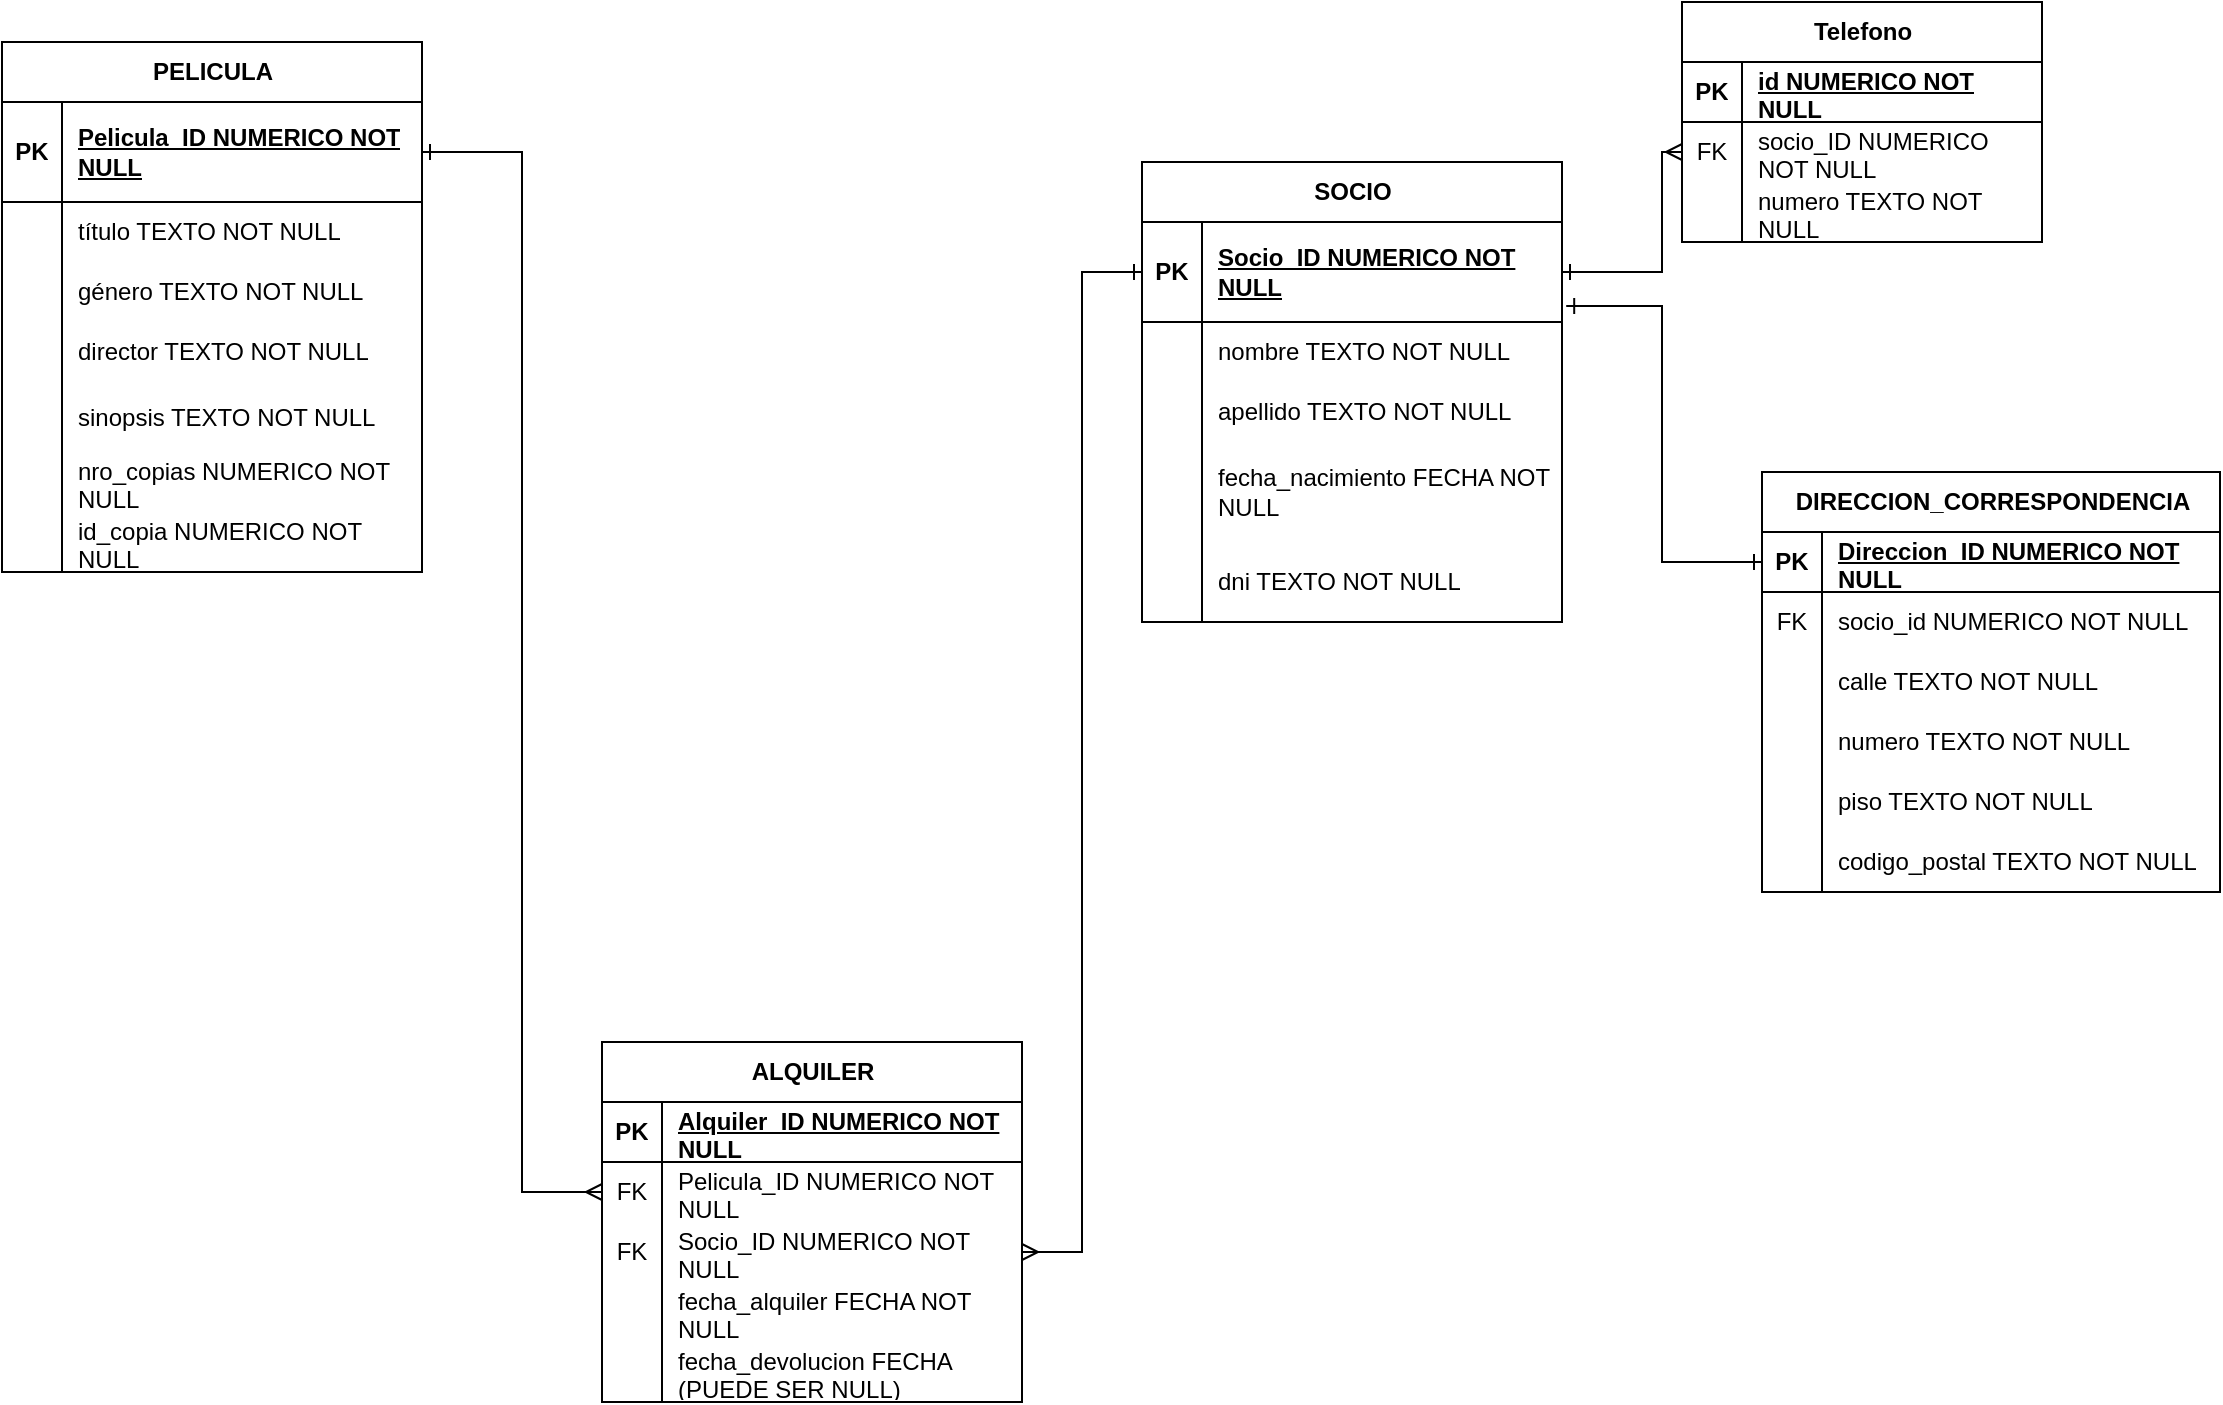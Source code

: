 <mxfile version="23.1.5" type="google">
  <diagram name="Página-1" id="sHfOKTye33OcUc7atLkc">
    <mxGraphModel grid="1" page="1" gridSize="10" guides="1" tooltips="1" connect="1" arrows="1" fold="1" pageScale="1" pageWidth="827" pageHeight="1169" math="0" shadow="0">
      <root>
        <mxCell id="0" />
        <mxCell id="1" parent="0" />
        <mxCell id="dvkIFxIQVUFrMPm3LNVG-73" value="Telefono" style="shape=table;startSize=30;container=1;collapsible=1;childLayout=tableLayout;fixedRows=1;rowLines=0;fontStyle=1;align=center;resizeLast=1;html=1;" vertex="1" parent="1">
          <mxGeometry x="920" y="140" width="180" height="120" as="geometry" />
        </mxCell>
        <mxCell id="dvkIFxIQVUFrMPm3LNVG-74" value="" style="shape=tableRow;horizontal=0;startSize=0;swimlaneHead=0;swimlaneBody=0;fillColor=none;collapsible=0;dropTarget=0;points=[[0,0.5],[1,0.5]];portConstraint=eastwest;top=0;left=0;right=0;bottom=1;" vertex="1" parent="dvkIFxIQVUFrMPm3LNVG-73">
          <mxGeometry y="30" width="180" height="30" as="geometry" />
        </mxCell>
        <mxCell id="dvkIFxIQVUFrMPm3LNVG-75" value="PK" style="shape=partialRectangle;connectable=0;fillColor=none;top=0;left=0;bottom=0;right=0;fontStyle=1;overflow=hidden;whiteSpace=wrap;html=1;" vertex="1" parent="dvkIFxIQVUFrMPm3LNVG-74">
          <mxGeometry width="30" height="30" as="geometry">
            <mxRectangle width="30" height="30" as="alternateBounds" />
          </mxGeometry>
        </mxCell>
        <mxCell id="dvkIFxIQVUFrMPm3LNVG-76" value="id NUMERICO NOT NULL" style="shape=partialRectangle;connectable=0;fillColor=none;top=0;left=0;bottom=0;right=0;align=left;spacingLeft=6;fontStyle=5;overflow=hidden;whiteSpace=wrap;html=1;" vertex="1" parent="dvkIFxIQVUFrMPm3LNVG-74">
          <mxGeometry x="30" width="150" height="30" as="geometry">
            <mxRectangle width="150" height="30" as="alternateBounds" />
          </mxGeometry>
        </mxCell>
        <mxCell id="dvkIFxIQVUFrMPm3LNVG-77" value="" style="shape=tableRow;horizontal=0;startSize=0;swimlaneHead=0;swimlaneBody=0;fillColor=none;collapsible=0;dropTarget=0;points=[[0,0.5],[1,0.5]];portConstraint=eastwest;top=0;left=0;right=0;bottom=0;" vertex="1" parent="dvkIFxIQVUFrMPm3LNVG-73">
          <mxGeometry y="60" width="180" height="30" as="geometry" />
        </mxCell>
        <mxCell id="dvkIFxIQVUFrMPm3LNVG-78" value="FK" style="shape=partialRectangle;connectable=0;fillColor=none;top=0;left=0;bottom=0;right=0;editable=1;overflow=hidden;whiteSpace=wrap;html=1;" vertex="1" parent="dvkIFxIQVUFrMPm3LNVG-77">
          <mxGeometry width="30" height="30" as="geometry">
            <mxRectangle width="30" height="30" as="alternateBounds" />
          </mxGeometry>
        </mxCell>
        <mxCell id="dvkIFxIQVUFrMPm3LNVG-79" value="socio_ID NUMERICO NOT NULL" style="shape=partialRectangle;connectable=0;fillColor=none;top=0;left=0;bottom=0;right=0;align=left;spacingLeft=6;overflow=hidden;whiteSpace=wrap;html=1;" vertex="1" parent="dvkIFxIQVUFrMPm3LNVG-77">
          <mxGeometry x="30" width="150" height="30" as="geometry">
            <mxRectangle width="150" height="30" as="alternateBounds" />
          </mxGeometry>
        </mxCell>
        <mxCell id="dvkIFxIQVUFrMPm3LNVG-80" value="" style="shape=tableRow;horizontal=0;startSize=0;swimlaneHead=0;swimlaneBody=0;fillColor=none;collapsible=0;dropTarget=0;points=[[0,0.5],[1,0.5]];portConstraint=eastwest;top=0;left=0;right=0;bottom=0;" vertex="1" parent="dvkIFxIQVUFrMPm3LNVG-73">
          <mxGeometry y="90" width="180" height="30" as="geometry" />
        </mxCell>
        <mxCell id="dvkIFxIQVUFrMPm3LNVG-81" value="" style="shape=partialRectangle;connectable=0;fillColor=none;top=0;left=0;bottom=0;right=0;editable=1;overflow=hidden;whiteSpace=wrap;html=1;" vertex="1" parent="dvkIFxIQVUFrMPm3LNVG-80">
          <mxGeometry width="30" height="30" as="geometry">
            <mxRectangle width="30" height="30" as="alternateBounds" />
          </mxGeometry>
        </mxCell>
        <mxCell id="dvkIFxIQVUFrMPm3LNVG-82" value="numero TEXTO NOT NULL" style="shape=partialRectangle;connectable=0;fillColor=none;top=0;left=0;bottom=0;right=0;align=left;spacingLeft=6;overflow=hidden;whiteSpace=wrap;html=1;" vertex="1" parent="dvkIFxIQVUFrMPm3LNVG-80">
          <mxGeometry x="30" width="150" height="30" as="geometry">
            <mxRectangle width="150" height="30" as="alternateBounds" />
          </mxGeometry>
        </mxCell>
        <mxCell id="dvkIFxIQVUFrMPm3LNVG-128" value="SOCIO" style="shape=table;startSize=30;container=1;collapsible=1;childLayout=tableLayout;fixedRows=1;rowLines=0;fontStyle=1;align=center;resizeLast=1;html=1;" vertex="1" parent="1">
          <mxGeometry x="650" y="220" width="210" height="230" as="geometry" />
        </mxCell>
        <mxCell id="dvkIFxIQVUFrMPm3LNVG-129" value="" style="shape=tableRow;horizontal=0;startSize=0;swimlaneHead=0;swimlaneBody=0;fillColor=none;collapsible=0;dropTarget=0;points=[[0,0.5],[1,0.5]];portConstraint=eastwest;top=0;left=0;right=0;bottom=1;" vertex="1" parent="dvkIFxIQVUFrMPm3LNVG-128">
          <mxGeometry y="30" width="210" height="50" as="geometry" />
        </mxCell>
        <mxCell id="dvkIFxIQVUFrMPm3LNVG-130" value="PK" style="shape=partialRectangle;connectable=0;fillColor=none;top=0;left=0;bottom=0;right=0;fontStyle=1;overflow=hidden;whiteSpace=wrap;html=1;" vertex="1" parent="dvkIFxIQVUFrMPm3LNVG-129">
          <mxGeometry width="30" height="50" as="geometry">
            <mxRectangle width="30" height="50" as="alternateBounds" />
          </mxGeometry>
        </mxCell>
        <mxCell id="dvkIFxIQVUFrMPm3LNVG-131" value="Socio_ID NUMERICO NOT NULL" style="shape=partialRectangle;connectable=0;fillColor=none;top=0;left=0;bottom=0;right=0;align=left;spacingLeft=6;fontStyle=5;overflow=hidden;whiteSpace=wrap;html=1;" vertex="1" parent="dvkIFxIQVUFrMPm3LNVG-129">
          <mxGeometry x="30" width="180" height="50" as="geometry">
            <mxRectangle width="180" height="50" as="alternateBounds" />
          </mxGeometry>
        </mxCell>
        <mxCell id="dvkIFxIQVUFrMPm3LNVG-132" value="" style="shape=tableRow;horizontal=0;startSize=0;swimlaneHead=0;swimlaneBody=0;fillColor=none;collapsible=0;dropTarget=0;points=[[0,0.5],[1,0.5]];portConstraint=eastwest;top=0;left=0;right=0;bottom=0;" vertex="1" parent="dvkIFxIQVUFrMPm3LNVG-128">
          <mxGeometry y="80" width="210" height="30" as="geometry" />
        </mxCell>
        <mxCell id="dvkIFxIQVUFrMPm3LNVG-133" value="" style="shape=partialRectangle;connectable=0;fillColor=none;top=0;left=0;bottom=0;right=0;editable=1;overflow=hidden;whiteSpace=wrap;html=1;" vertex="1" parent="dvkIFxIQVUFrMPm3LNVG-132">
          <mxGeometry width="30" height="30" as="geometry">
            <mxRectangle width="30" height="30" as="alternateBounds" />
          </mxGeometry>
        </mxCell>
        <mxCell id="dvkIFxIQVUFrMPm3LNVG-134" value="nombre TEXTO NOT NULL" style="shape=partialRectangle;connectable=0;fillColor=none;top=0;left=0;bottom=0;right=0;align=left;spacingLeft=6;overflow=hidden;whiteSpace=wrap;html=1;" vertex="1" parent="dvkIFxIQVUFrMPm3LNVG-132">
          <mxGeometry x="30" width="180" height="30" as="geometry">
            <mxRectangle width="180" height="30" as="alternateBounds" />
          </mxGeometry>
        </mxCell>
        <mxCell id="dvkIFxIQVUFrMPm3LNVG-135" value="" style="shape=tableRow;horizontal=0;startSize=0;swimlaneHead=0;swimlaneBody=0;fillColor=none;collapsible=0;dropTarget=0;points=[[0,0.5],[1,0.5]];portConstraint=eastwest;top=0;left=0;right=0;bottom=0;" vertex="1" parent="dvkIFxIQVUFrMPm3LNVG-128">
          <mxGeometry y="110" width="210" height="30" as="geometry" />
        </mxCell>
        <mxCell id="dvkIFxIQVUFrMPm3LNVG-136" value="" style="shape=partialRectangle;connectable=0;fillColor=none;top=0;left=0;bottom=0;right=0;editable=1;overflow=hidden;whiteSpace=wrap;html=1;" vertex="1" parent="dvkIFxIQVUFrMPm3LNVG-135">
          <mxGeometry width="30" height="30" as="geometry">
            <mxRectangle width="30" height="30" as="alternateBounds" />
          </mxGeometry>
        </mxCell>
        <mxCell id="dvkIFxIQVUFrMPm3LNVG-137" value="apellido TEXTO NOT NULL" style="shape=partialRectangle;connectable=0;fillColor=none;top=0;left=0;bottom=0;right=0;align=left;spacingLeft=6;overflow=hidden;whiteSpace=wrap;html=1;" vertex="1" parent="dvkIFxIQVUFrMPm3LNVG-135">
          <mxGeometry x="30" width="180" height="30" as="geometry">
            <mxRectangle width="180" height="30" as="alternateBounds" />
          </mxGeometry>
        </mxCell>
        <mxCell id="dvkIFxIQVUFrMPm3LNVG-138" value="" style="shape=tableRow;horizontal=0;startSize=0;swimlaneHead=0;swimlaneBody=0;fillColor=none;collapsible=0;dropTarget=0;points=[[0,0.5],[1,0.5]];portConstraint=eastwest;top=0;left=0;right=0;bottom=0;" vertex="1" parent="dvkIFxIQVUFrMPm3LNVG-128">
          <mxGeometry y="140" width="210" height="50" as="geometry" />
        </mxCell>
        <mxCell id="dvkIFxIQVUFrMPm3LNVG-139" value="" style="shape=partialRectangle;connectable=0;fillColor=none;top=0;left=0;bottom=0;right=0;editable=1;overflow=hidden;whiteSpace=wrap;html=1;" vertex="1" parent="dvkIFxIQVUFrMPm3LNVG-138">
          <mxGeometry width="30" height="50" as="geometry">
            <mxRectangle width="30" height="50" as="alternateBounds" />
          </mxGeometry>
        </mxCell>
        <mxCell id="dvkIFxIQVUFrMPm3LNVG-140" value="fecha_nacimiento FECHA NOT NULL" style="shape=partialRectangle;connectable=0;fillColor=none;top=0;left=0;bottom=0;right=0;align=left;spacingLeft=6;overflow=hidden;whiteSpace=wrap;html=1;" vertex="1" parent="dvkIFxIQVUFrMPm3LNVG-138">
          <mxGeometry x="30" width="180" height="50" as="geometry">
            <mxRectangle width="180" height="50" as="alternateBounds" />
          </mxGeometry>
        </mxCell>
        <mxCell id="dvkIFxIQVUFrMPm3LNVG-141" value="" style="shape=tableRow;horizontal=0;startSize=0;swimlaneHead=0;swimlaneBody=0;fillColor=none;collapsible=0;dropTarget=0;points=[[0,0.5],[1,0.5]];portConstraint=eastwest;top=0;left=0;right=0;bottom=0;" vertex="1" parent="dvkIFxIQVUFrMPm3LNVG-128">
          <mxGeometry y="190" width="210" height="40" as="geometry" />
        </mxCell>
        <mxCell id="dvkIFxIQVUFrMPm3LNVG-142" value="" style="shape=partialRectangle;connectable=0;fillColor=none;top=0;left=0;bottom=0;right=0;editable=1;overflow=hidden;whiteSpace=wrap;html=1;" vertex="1" parent="dvkIFxIQVUFrMPm3LNVG-141">
          <mxGeometry width="30" height="40" as="geometry">
            <mxRectangle width="30" height="40" as="alternateBounds" />
          </mxGeometry>
        </mxCell>
        <mxCell id="dvkIFxIQVUFrMPm3LNVG-143" value="dni TEXTO NOT NULL" style="shape=partialRectangle;connectable=0;fillColor=none;top=0;left=0;bottom=0;right=0;align=left;spacingLeft=6;overflow=hidden;whiteSpace=wrap;html=1;" vertex="1" parent="dvkIFxIQVUFrMPm3LNVG-141">
          <mxGeometry x="30" width="180" height="40" as="geometry">
            <mxRectangle width="180" height="40" as="alternateBounds" />
          </mxGeometry>
        </mxCell>
        <mxCell id="s_LYVjc8mj8G8xphVEYH-47" style="edgeStyle=orthogonalEdgeStyle;rounded=0;orthogonalLoop=1;jettySize=auto;html=1;exitX=1;exitY=0.5;exitDx=0;exitDy=0;" edge="1" parent="dvkIFxIQVUFrMPm3LNVG-128" source="dvkIFxIQVUFrMPm3LNVG-129" target="dvkIFxIQVUFrMPm3LNVG-129">
          <mxGeometry relative="1" as="geometry" />
        </mxCell>
        <mxCell id="dvkIFxIQVUFrMPm3LNVG-147" value="PELICULA" style="shape=table;startSize=30;container=1;collapsible=1;childLayout=tableLayout;fixedRows=1;rowLines=0;fontStyle=1;align=center;resizeLast=1;html=1;" vertex="1" parent="1">
          <mxGeometry x="80" y="160" width="210" height="265" as="geometry" />
        </mxCell>
        <mxCell id="dvkIFxIQVUFrMPm3LNVG-148" value="" style="shape=tableRow;horizontal=0;startSize=0;swimlaneHead=0;swimlaneBody=0;fillColor=none;collapsible=0;dropTarget=0;points=[[0,0.5],[1,0.5]];portConstraint=eastwest;top=0;left=0;right=0;bottom=1;" vertex="1" parent="dvkIFxIQVUFrMPm3LNVG-147">
          <mxGeometry y="30" width="210" height="50" as="geometry" />
        </mxCell>
        <mxCell id="dvkIFxIQVUFrMPm3LNVG-149" value="PK" style="shape=partialRectangle;connectable=0;fillColor=none;top=0;left=0;bottom=0;right=0;fontStyle=1;overflow=hidden;whiteSpace=wrap;html=1;" vertex="1" parent="dvkIFxIQVUFrMPm3LNVG-148">
          <mxGeometry width="30" height="50" as="geometry">
            <mxRectangle width="30" height="50" as="alternateBounds" />
          </mxGeometry>
        </mxCell>
        <mxCell id="dvkIFxIQVUFrMPm3LNVG-150" value="Pelicula_ID NUMERICO NOT&lt;br&gt;NULL" style="shape=partialRectangle;connectable=0;fillColor=none;top=0;left=0;bottom=0;right=0;align=left;spacingLeft=6;fontStyle=5;overflow=hidden;whiteSpace=wrap;html=1;" vertex="1" parent="dvkIFxIQVUFrMPm3LNVG-148">
          <mxGeometry x="30" width="180" height="50" as="geometry">
            <mxRectangle width="180" height="50" as="alternateBounds" />
          </mxGeometry>
        </mxCell>
        <mxCell id="dvkIFxIQVUFrMPm3LNVG-151" value="" style="shape=tableRow;horizontal=0;startSize=0;swimlaneHead=0;swimlaneBody=0;fillColor=none;collapsible=0;dropTarget=0;points=[[0,0.5],[1,0.5]];portConstraint=eastwest;top=0;left=0;right=0;bottom=0;" vertex="1" parent="dvkIFxIQVUFrMPm3LNVG-147">
          <mxGeometry y="80" width="210" height="30" as="geometry" />
        </mxCell>
        <mxCell id="dvkIFxIQVUFrMPm3LNVG-152" value="" style="shape=partialRectangle;connectable=0;fillColor=none;top=0;left=0;bottom=0;right=0;editable=1;overflow=hidden;whiteSpace=wrap;html=1;" vertex="1" parent="dvkIFxIQVUFrMPm3LNVG-151">
          <mxGeometry width="30" height="30" as="geometry">
            <mxRectangle width="30" height="30" as="alternateBounds" />
          </mxGeometry>
        </mxCell>
        <mxCell id="dvkIFxIQVUFrMPm3LNVG-153" value="título TEXTO NOT NULL" style="shape=partialRectangle;connectable=0;fillColor=none;top=0;left=0;bottom=0;right=0;align=left;spacingLeft=6;overflow=hidden;whiteSpace=wrap;html=1;" vertex="1" parent="dvkIFxIQVUFrMPm3LNVG-151">
          <mxGeometry x="30" width="180" height="30" as="geometry">
            <mxRectangle width="180" height="30" as="alternateBounds" />
          </mxGeometry>
        </mxCell>
        <mxCell id="dvkIFxIQVUFrMPm3LNVG-154" value="" style="shape=tableRow;horizontal=0;startSize=0;swimlaneHead=0;swimlaneBody=0;fillColor=none;collapsible=0;dropTarget=0;points=[[0,0.5],[1,0.5]];portConstraint=eastwest;top=0;left=0;right=0;bottom=0;" vertex="1" parent="dvkIFxIQVUFrMPm3LNVG-147">
          <mxGeometry y="110" width="210" height="30" as="geometry" />
        </mxCell>
        <mxCell id="dvkIFxIQVUFrMPm3LNVG-155" value="" style="shape=partialRectangle;connectable=0;fillColor=none;top=0;left=0;bottom=0;right=0;editable=1;overflow=hidden;whiteSpace=wrap;html=1;" vertex="1" parent="dvkIFxIQVUFrMPm3LNVG-154">
          <mxGeometry width="30" height="30" as="geometry">
            <mxRectangle width="30" height="30" as="alternateBounds" />
          </mxGeometry>
        </mxCell>
        <mxCell id="dvkIFxIQVUFrMPm3LNVG-156" value="género TEXTO NOT NULL" style="shape=partialRectangle;connectable=0;fillColor=none;top=0;left=0;bottom=0;right=0;align=left;spacingLeft=6;overflow=hidden;whiteSpace=wrap;html=1;" vertex="1" parent="dvkIFxIQVUFrMPm3LNVG-154">
          <mxGeometry x="30" width="180" height="30" as="geometry">
            <mxRectangle width="180" height="30" as="alternateBounds" />
          </mxGeometry>
        </mxCell>
        <mxCell id="dvkIFxIQVUFrMPm3LNVG-157" value="" style="shape=tableRow;horizontal=0;startSize=0;swimlaneHead=0;swimlaneBody=0;fillColor=none;collapsible=0;dropTarget=0;points=[[0,0.5],[1,0.5]];portConstraint=eastwest;top=0;left=0;right=0;bottom=0;" vertex="1" parent="dvkIFxIQVUFrMPm3LNVG-147">
          <mxGeometry y="140" width="210" height="30" as="geometry" />
        </mxCell>
        <mxCell id="dvkIFxIQVUFrMPm3LNVG-158" value="" style="shape=partialRectangle;connectable=0;fillColor=none;top=0;left=0;bottom=0;right=0;editable=1;overflow=hidden;whiteSpace=wrap;html=1;" vertex="1" parent="dvkIFxIQVUFrMPm3LNVG-157">
          <mxGeometry width="30" height="30" as="geometry">
            <mxRectangle width="30" height="30" as="alternateBounds" />
          </mxGeometry>
        </mxCell>
        <mxCell id="dvkIFxIQVUFrMPm3LNVG-159" value="director TEXTO NOT NULL" style="shape=partialRectangle;connectable=0;fillColor=none;top=0;left=0;bottom=0;right=0;align=left;spacingLeft=6;overflow=hidden;whiteSpace=wrap;html=1;" vertex="1" parent="dvkIFxIQVUFrMPm3LNVG-157">
          <mxGeometry x="30" width="180" height="30" as="geometry">
            <mxRectangle width="180" height="30" as="alternateBounds" />
          </mxGeometry>
        </mxCell>
        <mxCell id="dvkIFxIQVUFrMPm3LNVG-160" value="" style="shape=tableRow;horizontal=0;startSize=0;swimlaneHead=0;swimlaneBody=0;fillColor=none;collapsible=0;dropTarget=0;points=[[0,0.5],[1,0.5]];portConstraint=eastwest;top=0;left=0;right=0;bottom=0;" vertex="1" parent="dvkIFxIQVUFrMPm3LNVG-147">
          <mxGeometry y="170" width="210" height="35" as="geometry" />
        </mxCell>
        <mxCell id="dvkIFxIQVUFrMPm3LNVG-161" value="" style="shape=partialRectangle;connectable=0;fillColor=none;top=0;left=0;bottom=0;right=0;editable=1;overflow=hidden;whiteSpace=wrap;html=1;" vertex="1" parent="dvkIFxIQVUFrMPm3LNVG-160">
          <mxGeometry width="30" height="35" as="geometry">
            <mxRectangle width="30" height="35" as="alternateBounds" />
          </mxGeometry>
        </mxCell>
        <mxCell id="dvkIFxIQVUFrMPm3LNVG-162" value="sinopsis TEXTO NOT NULL" style="shape=partialRectangle;connectable=0;fillColor=none;top=0;left=0;bottom=0;right=0;align=left;spacingLeft=6;overflow=hidden;whiteSpace=wrap;html=1;" vertex="1" parent="dvkIFxIQVUFrMPm3LNVG-160">
          <mxGeometry x="30" width="180" height="35" as="geometry">
            <mxRectangle width="180" height="35" as="alternateBounds" />
          </mxGeometry>
        </mxCell>
        <mxCell id="s_LYVjc8mj8G8xphVEYH-50" value="" style="shape=tableRow;horizontal=0;startSize=0;swimlaneHead=0;swimlaneBody=0;fillColor=none;collapsible=0;dropTarget=0;points=[[0,0.5],[1,0.5]];portConstraint=eastwest;top=0;left=0;right=0;bottom=0;" vertex="1" parent="dvkIFxIQVUFrMPm3LNVG-147">
          <mxGeometry y="205" width="210" height="30" as="geometry" />
        </mxCell>
        <mxCell id="s_LYVjc8mj8G8xphVEYH-51" value="" style="shape=partialRectangle;connectable=0;fillColor=none;top=0;left=0;bottom=0;right=0;editable=1;overflow=hidden;whiteSpace=wrap;html=1;" vertex="1" parent="s_LYVjc8mj8G8xphVEYH-50">
          <mxGeometry width="30" height="30" as="geometry">
            <mxRectangle width="30" height="30" as="alternateBounds" />
          </mxGeometry>
        </mxCell>
        <mxCell id="s_LYVjc8mj8G8xphVEYH-52" value="nro_copias NUMERICO NOT NULL" style="shape=partialRectangle;connectable=0;fillColor=none;top=0;left=0;bottom=0;right=0;align=left;spacingLeft=6;overflow=hidden;whiteSpace=wrap;html=1;" vertex="1" parent="s_LYVjc8mj8G8xphVEYH-50">
          <mxGeometry x="30" width="180" height="30" as="geometry">
            <mxRectangle width="180" height="30" as="alternateBounds" />
          </mxGeometry>
        </mxCell>
        <mxCell id="KgHy4it8cNjb_mYeTK-8-17" value="" style="shape=tableRow;horizontal=0;startSize=0;swimlaneHead=0;swimlaneBody=0;fillColor=none;collapsible=0;dropTarget=0;points=[[0,0.5],[1,0.5]];portConstraint=eastwest;top=0;left=0;right=0;bottom=0;" vertex="1" parent="dvkIFxIQVUFrMPm3LNVG-147">
          <mxGeometry y="235" width="210" height="30" as="geometry" />
        </mxCell>
        <mxCell id="KgHy4it8cNjb_mYeTK-8-18" value="" style="shape=partialRectangle;connectable=0;fillColor=none;top=0;left=0;bottom=0;right=0;editable=1;overflow=hidden;whiteSpace=wrap;html=1;" vertex="1" parent="KgHy4it8cNjb_mYeTK-8-17">
          <mxGeometry width="30" height="30" as="geometry">
            <mxRectangle width="30" height="30" as="alternateBounds" />
          </mxGeometry>
        </mxCell>
        <mxCell id="KgHy4it8cNjb_mYeTK-8-19" value="id_copia NUMERICO NOT NULL" style="shape=partialRectangle;connectable=0;fillColor=none;top=0;left=0;bottom=0;right=0;align=left;spacingLeft=6;overflow=hidden;whiteSpace=wrap;html=1;" vertex="1" parent="KgHy4it8cNjb_mYeTK-8-17">
          <mxGeometry x="30" width="180" height="30" as="geometry">
            <mxRectangle width="180" height="30" as="alternateBounds" />
          </mxGeometry>
        </mxCell>
        <mxCell id="dvkIFxIQVUFrMPm3LNVG-172" style="edgeStyle=orthogonalEdgeStyle;rounded=0;orthogonalLoop=1;jettySize=auto;html=1;endArrow=ERmany;endFill=0;startArrow=ERone;startFill=0;" edge="1" parent="1" source="dvkIFxIQVUFrMPm3LNVG-129" target="s_LYVjc8mj8G8xphVEYH-73">
          <mxGeometry relative="1" as="geometry">
            <Array as="points">
              <mxPoint x="620" y="275" />
              <mxPoint x="620" y="765" />
            </Array>
            <mxPoint x="680" y="165" as="sourcePoint" />
            <mxPoint x="640" y="760" as="targetPoint" />
          </mxGeometry>
        </mxCell>
        <mxCell id="dvkIFxIQVUFrMPm3LNVG-175" style="edgeStyle=orthogonalEdgeStyle;rounded=0;orthogonalLoop=1;jettySize=auto;html=1;endArrow=ERmany;endFill=0;startArrow=ERone;startFill=0;entryX=0;entryY=0.5;entryDx=0;entryDy=0;" edge="1" parent="1" source="dvkIFxIQVUFrMPm3LNVG-148" target="s_LYVjc8mj8G8xphVEYH-70">
          <mxGeometry relative="1" as="geometry">
            <Array as="points">
              <mxPoint x="340" y="215" />
              <mxPoint x="340" y="735" />
            </Array>
            <mxPoint x="288" y="220" as="sourcePoint" />
            <mxPoint x="370" y="440" as="targetPoint" />
          </mxGeometry>
        </mxCell>
        <mxCell id="dvkIFxIQVUFrMPm3LNVG-176" style="edgeStyle=orthogonalEdgeStyle;rounded=0;orthogonalLoop=1;jettySize=auto;html=1;endArrow=ERmany;endFill=0;startArrow=ERone;startFill=0;exitX=1;exitY=0.5;exitDx=0;exitDy=0;entryX=0;entryY=0.5;entryDx=0;entryDy=0;" edge="1" parent="1" source="dvkIFxIQVUFrMPm3LNVG-129" target="dvkIFxIQVUFrMPm3LNVG-77">
          <mxGeometry relative="1" as="geometry">
            <Array as="points">
              <mxPoint x="910" y="275" />
              <mxPoint x="910" y="215" />
            </Array>
            <mxPoint x="747" y="181" as="sourcePoint" />
            <mxPoint x="710" y="455" as="targetPoint" />
          </mxGeometry>
        </mxCell>
        <mxCell id="dvkIFxIQVUFrMPm3LNVG-189" value="" style="shape=partialRectangle;connectable=0;fillColor=none;top=0;left=0;bottom=0;right=0;align=left;spacingLeft=6;overflow=hidden;whiteSpace=wrap;html=1;" vertex="1" parent="1">
          <mxGeometry x="510" y="330" width="180" height="30" as="geometry">
            <mxRectangle width="180" height="30" as="alternateBounds" />
          </mxGeometry>
        </mxCell>
        <mxCell id="s_LYVjc8mj8G8xphVEYH-20" value="DIRECCION_CORRESPONDENCIA" style="shape=table;startSize=30;container=1;collapsible=1;childLayout=tableLayout;fixedRows=1;rowLines=0;fontStyle=1;align=center;resizeLast=1;html=1;" vertex="1" parent="1">
          <mxGeometry x="960" y="375" width="229" height="210" as="geometry" />
        </mxCell>
        <mxCell id="s_LYVjc8mj8G8xphVEYH-21" value="" style="shape=tableRow;horizontal=0;startSize=0;swimlaneHead=0;swimlaneBody=0;fillColor=none;collapsible=0;dropTarget=0;points=[[0,0.5],[1,0.5]];portConstraint=eastwest;top=0;left=0;right=0;bottom=1;" vertex="1" parent="s_LYVjc8mj8G8xphVEYH-20">
          <mxGeometry y="30" width="229" height="30" as="geometry" />
        </mxCell>
        <mxCell id="s_LYVjc8mj8G8xphVEYH-22" value="PK" style="shape=partialRectangle;connectable=0;fillColor=none;top=0;left=0;bottom=0;right=0;fontStyle=1;overflow=hidden;whiteSpace=wrap;html=1;" vertex="1" parent="s_LYVjc8mj8G8xphVEYH-21">
          <mxGeometry width="30" height="30" as="geometry">
            <mxRectangle width="30" height="30" as="alternateBounds" />
          </mxGeometry>
        </mxCell>
        <mxCell id="s_LYVjc8mj8G8xphVEYH-23" value="Direccion_ID NUMERICO NOT NULL&amp;nbsp;" style="shape=partialRectangle;connectable=0;fillColor=none;top=0;left=0;bottom=0;right=0;align=left;spacingLeft=6;fontStyle=5;overflow=hidden;whiteSpace=wrap;html=1;" vertex="1" parent="s_LYVjc8mj8G8xphVEYH-21">
          <mxGeometry x="30" width="199" height="30" as="geometry">
            <mxRectangle width="199" height="30" as="alternateBounds" />
          </mxGeometry>
        </mxCell>
        <mxCell id="s_LYVjc8mj8G8xphVEYH-24" value="" style="shape=tableRow;horizontal=0;startSize=0;swimlaneHead=0;swimlaneBody=0;fillColor=none;collapsible=0;dropTarget=0;points=[[0,0.5],[1,0.5]];portConstraint=eastwest;top=0;left=0;right=0;bottom=0;" vertex="1" parent="s_LYVjc8mj8G8xphVEYH-20">
          <mxGeometry y="60" width="229" height="30" as="geometry" />
        </mxCell>
        <mxCell id="s_LYVjc8mj8G8xphVEYH-25" value="FK" style="shape=partialRectangle;connectable=0;fillColor=none;top=0;left=0;bottom=0;right=0;editable=1;overflow=hidden;whiteSpace=wrap;html=1;" vertex="1" parent="s_LYVjc8mj8G8xphVEYH-24">
          <mxGeometry width="30" height="30" as="geometry">
            <mxRectangle width="30" height="30" as="alternateBounds" />
          </mxGeometry>
        </mxCell>
        <mxCell id="s_LYVjc8mj8G8xphVEYH-26" value="socio_id NUMERICO NOT NULL" style="shape=partialRectangle;connectable=0;fillColor=none;top=0;left=0;bottom=0;right=0;align=left;spacingLeft=6;overflow=hidden;whiteSpace=wrap;html=1;" vertex="1" parent="s_LYVjc8mj8G8xphVEYH-24">
          <mxGeometry x="30" width="199" height="30" as="geometry">
            <mxRectangle width="199" height="30" as="alternateBounds" />
          </mxGeometry>
        </mxCell>
        <mxCell id="s_LYVjc8mj8G8xphVEYH-27" value="" style="shape=tableRow;horizontal=0;startSize=0;swimlaneHead=0;swimlaneBody=0;fillColor=none;collapsible=0;dropTarget=0;points=[[0,0.5],[1,0.5]];portConstraint=eastwest;top=0;left=0;right=0;bottom=0;" vertex="1" parent="s_LYVjc8mj8G8xphVEYH-20">
          <mxGeometry y="90" width="229" height="30" as="geometry" />
        </mxCell>
        <mxCell id="s_LYVjc8mj8G8xphVEYH-28" value="" style="shape=partialRectangle;connectable=0;fillColor=none;top=0;left=0;bottom=0;right=0;editable=1;overflow=hidden;whiteSpace=wrap;html=1;" vertex="1" parent="s_LYVjc8mj8G8xphVEYH-27">
          <mxGeometry width="30" height="30" as="geometry">
            <mxRectangle width="30" height="30" as="alternateBounds" />
          </mxGeometry>
        </mxCell>
        <mxCell id="s_LYVjc8mj8G8xphVEYH-29" value="calle TEXTO NOT NULL" style="shape=partialRectangle;connectable=0;fillColor=none;top=0;left=0;bottom=0;right=0;align=left;spacingLeft=6;overflow=hidden;whiteSpace=wrap;html=1;" vertex="1" parent="s_LYVjc8mj8G8xphVEYH-27">
          <mxGeometry x="30" width="199" height="30" as="geometry">
            <mxRectangle width="199" height="30" as="alternateBounds" />
          </mxGeometry>
        </mxCell>
        <mxCell id="s_LYVjc8mj8G8xphVEYH-30" value="" style="shape=tableRow;horizontal=0;startSize=0;swimlaneHead=0;swimlaneBody=0;fillColor=none;collapsible=0;dropTarget=0;points=[[0,0.5],[1,0.5]];portConstraint=eastwest;top=0;left=0;right=0;bottom=0;" vertex="1" parent="s_LYVjc8mj8G8xphVEYH-20">
          <mxGeometry y="120" width="229" height="30" as="geometry" />
        </mxCell>
        <mxCell id="s_LYVjc8mj8G8xphVEYH-31" value="" style="shape=partialRectangle;connectable=0;fillColor=none;top=0;left=0;bottom=0;right=0;editable=1;overflow=hidden;whiteSpace=wrap;html=1;" vertex="1" parent="s_LYVjc8mj8G8xphVEYH-30">
          <mxGeometry width="30" height="30" as="geometry">
            <mxRectangle width="30" height="30" as="alternateBounds" />
          </mxGeometry>
        </mxCell>
        <mxCell id="s_LYVjc8mj8G8xphVEYH-32" value="numero TEXTO NOT NULL" style="shape=partialRectangle;connectable=0;fillColor=none;top=0;left=0;bottom=0;right=0;align=left;spacingLeft=6;overflow=hidden;whiteSpace=wrap;html=1;" vertex="1" parent="s_LYVjc8mj8G8xphVEYH-30">
          <mxGeometry x="30" width="199" height="30" as="geometry">
            <mxRectangle width="199" height="30" as="alternateBounds" />
          </mxGeometry>
        </mxCell>
        <mxCell id="s_LYVjc8mj8G8xphVEYH-33" value="" style="shape=tableRow;horizontal=0;startSize=0;swimlaneHead=0;swimlaneBody=0;fillColor=none;collapsible=0;dropTarget=0;points=[[0,0.5],[1,0.5]];portConstraint=eastwest;top=0;left=0;right=0;bottom=0;" vertex="1" parent="s_LYVjc8mj8G8xphVEYH-20">
          <mxGeometry y="150" width="229" height="30" as="geometry" />
        </mxCell>
        <mxCell id="s_LYVjc8mj8G8xphVEYH-34" value="" style="shape=partialRectangle;connectable=0;fillColor=none;top=0;left=0;bottom=0;right=0;editable=1;overflow=hidden;whiteSpace=wrap;html=1;" vertex="1" parent="s_LYVjc8mj8G8xphVEYH-33">
          <mxGeometry width="30" height="30" as="geometry">
            <mxRectangle width="30" height="30" as="alternateBounds" />
          </mxGeometry>
        </mxCell>
        <mxCell id="s_LYVjc8mj8G8xphVEYH-35" value="piso TEXTO NOT NULL" style="shape=partialRectangle;connectable=0;fillColor=none;top=0;left=0;bottom=0;right=0;align=left;spacingLeft=6;overflow=hidden;whiteSpace=wrap;html=1;" vertex="1" parent="s_LYVjc8mj8G8xphVEYH-33">
          <mxGeometry x="30" width="199" height="30" as="geometry">
            <mxRectangle width="199" height="30" as="alternateBounds" />
          </mxGeometry>
        </mxCell>
        <mxCell id="s_LYVjc8mj8G8xphVEYH-36" value="" style="shape=tableRow;horizontal=0;startSize=0;swimlaneHead=0;swimlaneBody=0;fillColor=none;collapsible=0;dropTarget=0;points=[[0,0.5],[1,0.5]];portConstraint=eastwest;top=0;left=0;right=0;bottom=0;" vertex="1" parent="s_LYVjc8mj8G8xphVEYH-20">
          <mxGeometry y="180" width="229" height="30" as="geometry" />
        </mxCell>
        <mxCell id="s_LYVjc8mj8G8xphVEYH-37" value="" style="shape=partialRectangle;connectable=0;fillColor=none;top=0;left=0;bottom=0;right=0;editable=1;overflow=hidden;whiteSpace=wrap;html=1;" vertex="1" parent="s_LYVjc8mj8G8xphVEYH-36">
          <mxGeometry width="30" height="30" as="geometry">
            <mxRectangle width="30" height="30" as="alternateBounds" />
          </mxGeometry>
        </mxCell>
        <mxCell id="s_LYVjc8mj8G8xphVEYH-38" value="codigo_postal TEXTO NOT NULL" style="shape=partialRectangle;connectable=0;fillColor=none;top=0;left=0;bottom=0;right=0;align=left;spacingLeft=6;overflow=hidden;whiteSpace=wrap;html=1;" vertex="1" parent="s_LYVjc8mj8G8xphVEYH-36">
          <mxGeometry x="30" width="199" height="30" as="geometry">
            <mxRectangle width="199" height="30" as="alternateBounds" />
          </mxGeometry>
        </mxCell>
        <mxCell id="s_LYVjc8mj8G8xphVEYH-66" value="ALQUILER" style="shape=table;startSize=30;container=1;collapsible=1;childLayout=tableLayout;fixedRows=1;rowLines=0;fontStyle=1;align=center;resizeLast=1;html=1;" vertex="1" parent="1">
          <mxGeometry x="380" y="660" width="210" height="180" as="geometry" />
        </mxCell>
        <mxCell id="s_LYVjc8mj8G8xphVEYH-67" value="" style="shape=tableRow;horizontal=0;startSize=0;swimlaneHead=0;swimlaneBody=0;fillColor=none;collapsible=0;dropTarget=0;points=[[0,0.5],[1,0.5]];portConstraint=eastwest;top=0;left=0;right=0;bottom=1;" vertex="1" parent="s_LYVjc8mj8G8xphVEYH-66">
          <mxGeometry y="30" width="210" height="30" as="geometry" />
        </mxCell>
        <mxCell id="s_LYVjc8mj8G8xphVEYH-68" value="PK" style="shape=partialRectangle;connectable=0;fillColor=none;top=0;left=0;bottom=0;right=0;fontStyle=1;overflow=hidden;whiteSpace=wrap;html=1;" vertex="1" parent="s_LYVjc8mj8G8xphVEYH-67">
          <mxGeometry width="30" height="30" as="geometry">
            <mxRectangle width="30" height="30" as="alternateBounds" />
          </mxGeometry>
        </mxCell>
        <mxCell id="s_LYVjc8mj8G8xphVEYH-69" value="Alquiler_ID NUMERICO NOT NULL" style="shape=partialRectangle;connectable=0;fillColor=none;top=0;left=0;bottom=0;right=0;align=left;spacingLeft=6;fontStyle=5;overflow=hidden;whiteSpace=wrap;html=1;" vertex="1" parent="s_LYVjc8mj8G8xphVEYH-67">
          <mxGeometry x="30" width="180" height="30" as="geometry">
            <mxRectangle width="180" height="30" as="alternateBounds" />
          </mxGeometry>
        </mxCell>
        <mxCell id="s_LYVjc8mj8G8xphVEYH-70" value="" style="shape=tableRow;horizontal=0;startSize=0;swimlaneHead=0;swimlaneBody=0;fillColor=none;collapsible=0;dropTarget=0;points=[[0,0.5],[1,0.5]];portConstraint=eastwest;top=0;left=0;right=0;bottom=0;" vertex="1" parent="s_LYVjc8mj8G8xphVEYH-66">
          <mxGeometry y="60" width="210" height="30" as="geometry" />
        </mxCell>
        <mxCell id="s_LYVjc8mj8G8xphVEYH-71" value="FK" style="shape=partialRectangle;connectable=0;fillColor=none;top=0;left=0;bottom=0;right=0;editable=1;overflow=hidden;whiteSpace=wrap;html=1;" vertex="1" parent="s_LYVjc8mj8G8xphVEYH-70">
          <mxGeometry width="30" height="30" as="geometry">
            <mxRectangle width="30" height="30" as="alternateBounds" />
          </mxGeometry>
        </mxCell>
        <mxCell id="s_LYVjc8mj8G8xphVEYH-72" value="Pelicula_ID NUMERICO NOT NULL" style="shape=partialRectangle;connectable=0;fillColor=none;top=0;left=0;bottom=0;right=0;align=left;spacingLeft=6;overflow=hidden;whiteSpace=wrap;html=1;" vertex="1" parent="s_LYVjc8mj8G8xphVEYH-70">
          <mxGeometry x="30" width="180" height="30" as="geometry">
            <mxRectangle width="180" height="30" as="alternateBounds" />
          </mxGeometry>
        </mxCell>
        <mxCell id="s_LYVjc8mj8G8xphVEYH-73" value="" style="shape=tableRow;horizontal=0;startSize=0;swimlaneHead=0;swimlaneBody=0;fillColor=none;collapsible=0;dropTarget=0;points=[[0,0.5],[1,0.5]];portConstraint=eastwest;top=0;left=0;right=0;bottom=0;" vertex="1" parent="s_LYVjc8mj8G8xphVEYH-66">
          <mxGeometry y="90" width="210" height="30" as="geometry" />
        </mxCell>
        <mxCell id="s_LYVjc8mj8G8xphVEYH-74" value="FK" style="shape=partialRectangle;connectable=0;fillColor=none;top=0;left=0;bottom=0;right=0;editable=1;overflow=hidden;whiteSpace=wrap;html=1;" vertex="1" parent="s_LYVjc8mj8G8xphVEYH-73">
          <mxGeometry width="30" height="30" as="geometry">
            <mxRectangle width="30" height="30" as="alternateBounds" />
          </mxGeometry>
        </mxCell>
        <mxCell id="s_LYVjc8mj8G8xphVEYH-75" value="Socio_ID NUMERICO NOT NULL&amp;nbsp;" style="shape=partialRectangle;connectable=0;fillColor=none;top=0;left=0;bottom=0;right=0;align=left;spacingLeft=6;overflow=hidden;whiteSpace=wrap;html=1;" vertex="1" parent="s_LYVjc8mj8G8xphVEYH-73">
          <mxGeometry x="30" width="180" height="30" as="geometry">
            <mxRectangle width="180" height="30" as="alternateBounds" />
          </mxGeometry>
        </mxCell>
        <mxCell id="s_LYVjc8mj8G8xphVEYH-76" value="" style="shape=tableRow;horizontal=0;startSize=0;swimlaneHead=0;swimlaneBody=0;fillColor=none;collapsible=0;dropTarget=0;points=[[0,0.5],[1,0.5]];portConstraint=eastwest;top=0;left=0;right=0;bottom=0;" vertex="1" parent="s_LYVjc8mj8G8xphVEYH-66">
          <mxGeometry y="120" width="210" height="30" as="geometry" />
        </mxCell>
        <mxCell id="s_LYVjc8mj8G8xphVEYH-77" value="" style="shape=partialRectangle;connectable=0;fillColor=none;top=0;left=0;bottom=0;right=0;editable=1;overflow=hidden;whiteSpace=wrap;html=1;" vertex="1" parent="s_LYVjc8mj8G8xphVEYH-76">
          <mxGeometry width="30" height="30" as="geometry">
            <mxRectangle width="30" height="30" as="alternateBounds" />
          </mxGeometry>
        </mxCell>
        <mxCell id="s_LYVjc8mj8G8xphVEYH-78" value="fecha_alquiler FECHA NOT NULL&amp;nbsp;" style="shape=partialRectangle;connectable=0;fillColor=none;top=0;left=0;bottom=0;right=0;align=left;spacingLeft=6;overflow=hidden;whiteSpace=wrap;html=1;" vertex="1" parent="s_LYVjc8mj8G8xphVEYH-76">
          <mxGeometry x="30" width="180" height="30" as="geometry">
            <mxRectangle width="180" height="30" as="alternateBounds" />
          </mxGeometry>
        </mxCell>
        <mxCell id="s_LYVjc8mj8G8xphVEYH-79" value="" style="shape=tableRow;horizontal=0;startSize=0;swimlaneHead=0;swimlaneBody=0;fillColor=none;collapsible=0;dropTarget=0;points=[[0,0.5],[1,0.5]];portConstraint=eastwest;top=0;left=0;right=0;bottom=0;" vertex="1" parent="s_LYVjc8mj8G8xphVEYH-66">
          <mxGeometry y="150" width="210" height="30" as="geometry" />
        </mxCell>
        <mxCell id="s_LYVjc8mj8G8xphVEYH-80" value="" style="shape=partialRectangle;connectable=0;fillColor=none;top=0;left=0;bottom=0;right=0;editable=1;overflow=hidden;whiteSpace=wrap;html=1;" vertex="1" parent="s_LYVjc8mj8G8xphVEYH-79">
          <mxGeometry width="30" height="30" as="geometry">
            <mxRectangle width="30" height="30" as="alternateBounds" />
          </mxGeometry>
        </mxCell>
        <mxCell id="s_LYVjc8mj8G8xphVEYH-81" value="fecha_devolucion FECHA (PUEDE SER NULL)" style="shape=partialRectangle;connectable=0;fillColor=none;top=0;left=0;bottom=0;right=0;align=left;spacingLeft=6;overflow=hidden;whiteSpace=wrap;html=1;" vertex="1" parent="s_LYVjc8mj8G8xphVEYH-79">
          <mxGeometry x="30" width="180" height="30" as="geometry">
            <mxRectangle width="180" height="30" as="alternateBounds" />
          </mxGeometry>
        </mxCell>
        <mxCell id="s_LYVjc8mj8G8xphVEYH-84" style="edgeStyle=orthogonalEdgeStyle;rounded=0;orthogonalLoop=1;jettySize=auto;html=1;entryX=1.01;entryY=0.84;entryDx=0;entryDy=0;entryPerimeter=0;startArrow=ERone;startFill=0;endArrow=ERone;endFill=0;" edge="1" parent="1" source="s_LYVjc8mj8G8xphVEYH-21" target="dvkIFxIQVUFrMPm3LNVG-129">
          <mxGeometry relative="1" as="geometry" />
        </mxCell>
      </root>
    </mxGraphModel>
  </diagram>
</mxfile>
